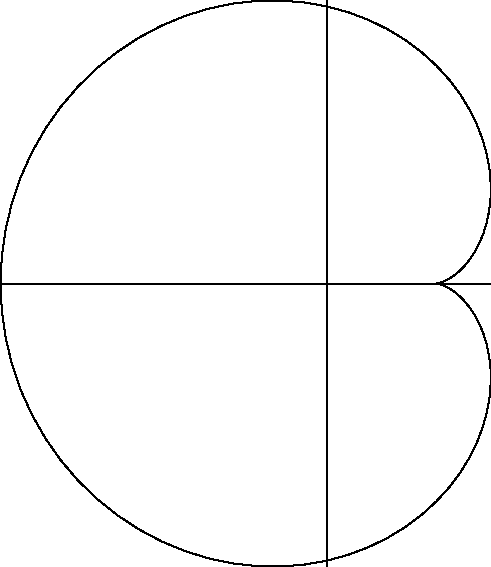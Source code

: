 size(16cm,10cm);
import contour;
import graph;
xaxis();
yaxis();

real x(real t) {return 2*cos(t) - cos(2*t);}
real y(real t) {return 2*sin(t) - sin(2*t);}

draw(graph(x,y,0,2*pi));



